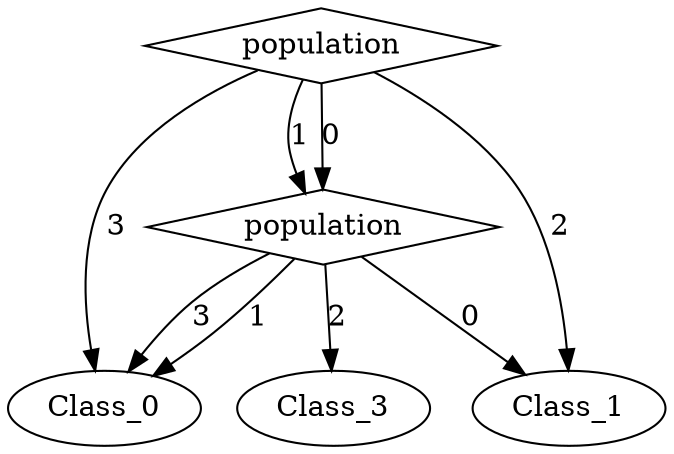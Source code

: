 digraph {
node [label=Class_0,style=""] Class_0
node [label=Class_3,style=""] Class_3
node [label=Class_0,style=""] Class_0
node [label=Class_1,style=""] Class_1
node [label=Class_0,style=""] Class_0
node [label=Class_1,style=""] Class_1
node [label=population,shape="diamond",style=""] 1
node [label=population,shape="diamond",style=""] 0

1 -> Class_0 [label="3"]
1 -> Class_3 [label="2"]
1 -> Class_0 [label="1"]
1 -> Class_1 [label="0"]
0 -> Class_0 [label="3"]
0 -> Class_1 [label="2"]
0 -> 1 [label="1"]
0 -> 1 [label="0"]
}